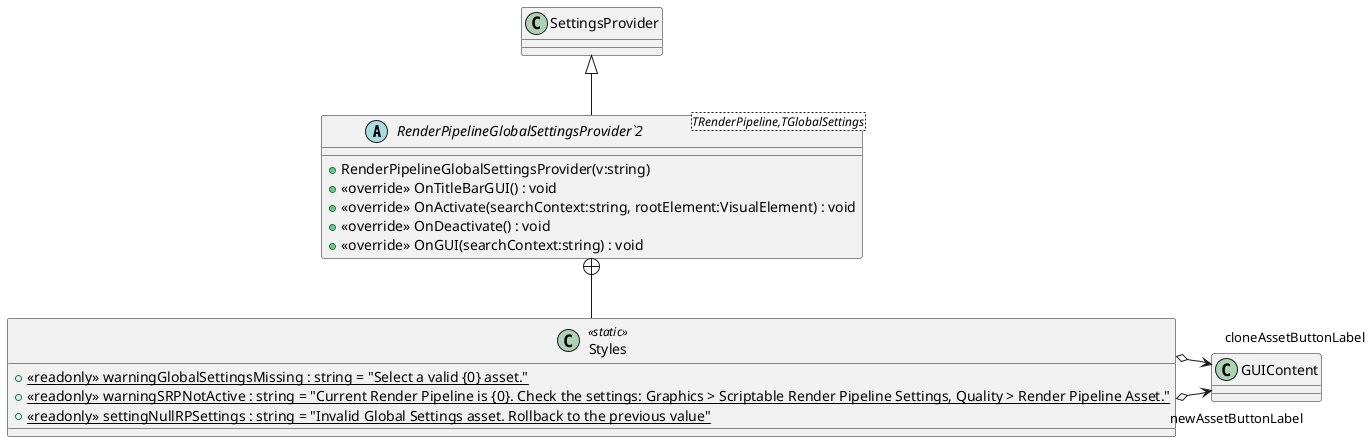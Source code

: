 @startuml
abstract class "RenderPipelineGlobalSettingsProvider`2"<TRenderPipeline,TGlobalSettings> {
    + RenderPipelineGlobalSettingsProvider(v:string)
    + <<override>> OnTitleBarGUI() : void
    + <<override>> OnActivate(searchContext:string, rootElement:VisualElement) : void
    + <<override>> OnDeactivate() : void
    + <<override>> OnGUI(searchContext:string) : void
}
class Styles <<static>> {
    + {static} <<readonly>> warningGlobalSettingsMissing : string = "Select a valid {0&#125; asset."
    + {static} <<readonly>> warningSRPNotActive : string = "Current Render Pipeline is {0&#125;. Check the settings: Graphics > Scriptable Render Pipeline Settings, Quality > Render Pipeline Asset."
    + {static} <<readonly>> settingNullRPSettings : string = "Invalid Global Settings asset. Rollback to the previous value"
}
SettingsProvider <|-- "RenderPipelineGlobalSettingsProvider`2"
"RenderPipelineGlobalSettingsProvider`2" +-- Styles
Styles o-> "newAssetButtonLabel" GUIContent
Styles o-> "cloneAssetButtonLabel" GUIContent
@enduml
